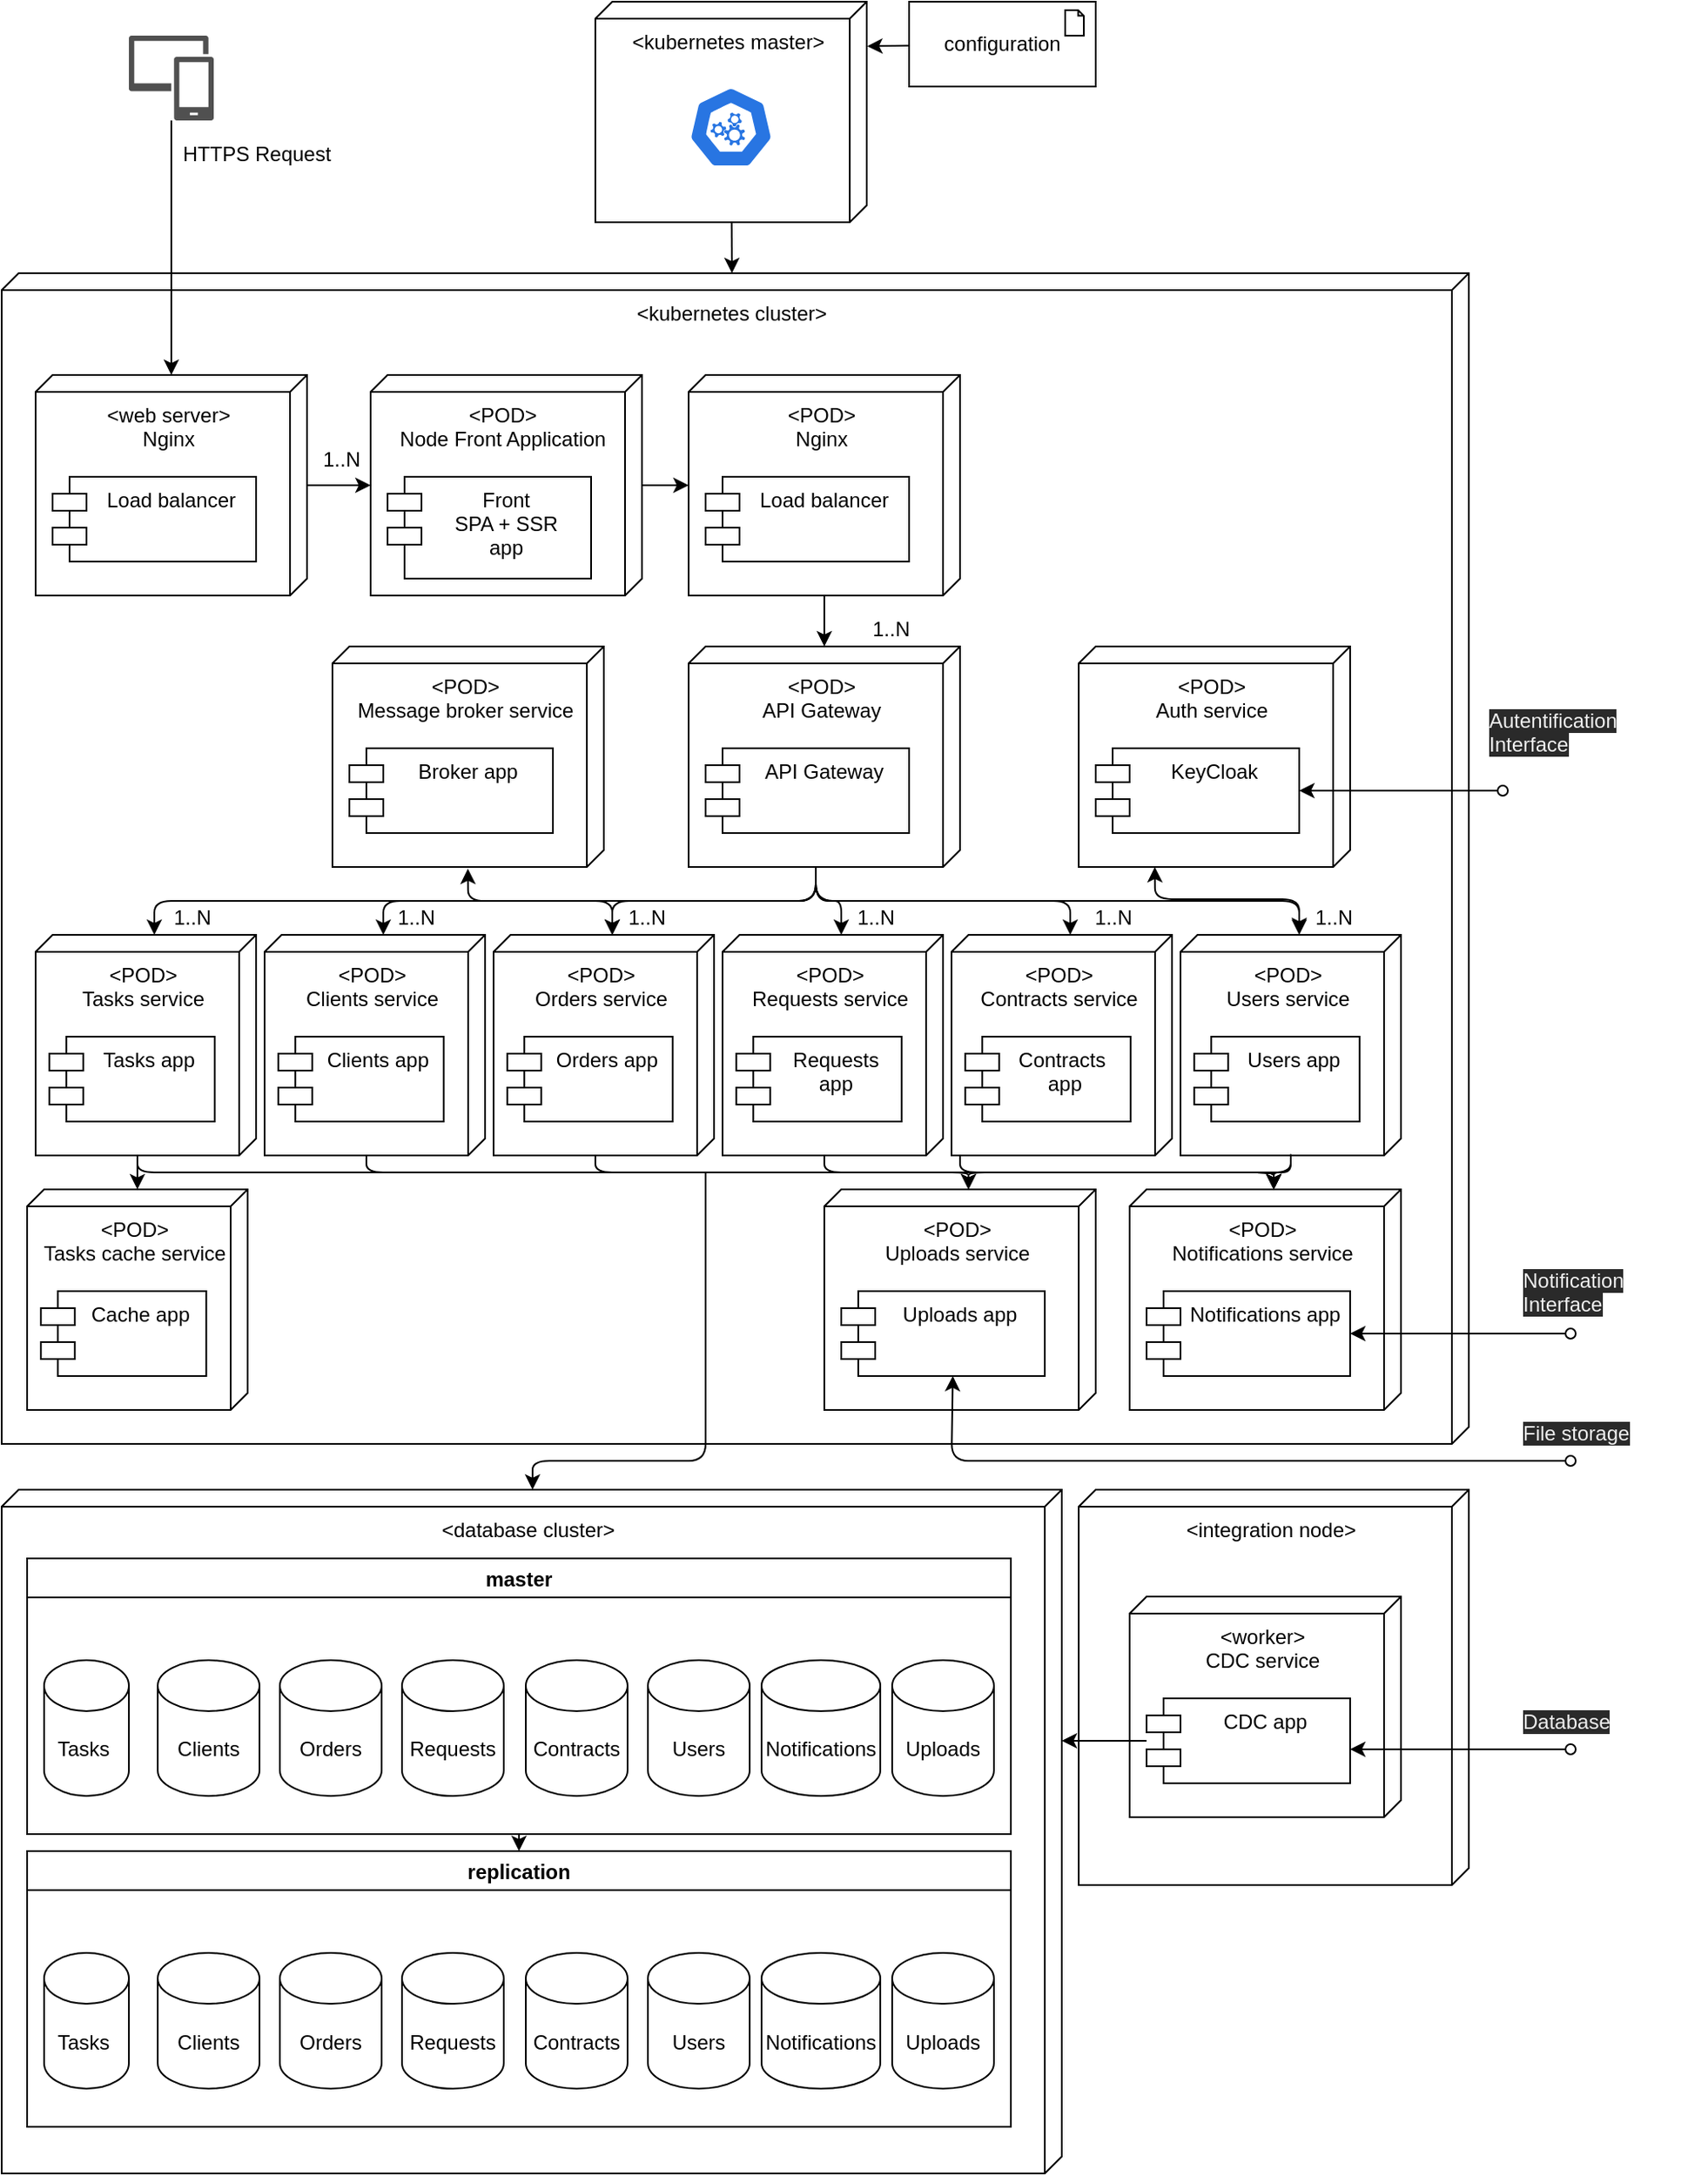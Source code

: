 <mxfile version="20.5.3" type="embed"><diagram name="deployment" id="a8BqA9UVd5ujnqgujZyD"><mxGraphModel dx="1149" dy="694" grid="1" gridSize="10" guides="1" tooltips="1" connect="1" arrows="1" fold="1" page="1" pageScale="1" pageWidth="1169" pageHeight="827" math="0" shadow="0"><root><mxCell id="_FKhUdgU6OP6JG6v3VSw-0"/><mxCell id="_FKhUdgU6OP6JG6v3VSw-1" parent="_FKhUdgU6OP6JG6v3VSw-0"/><mxCell id="101" value="&amp;lt;integration node&amp;gt;" style="verticalAlign=top;align=center;shape=cube;size=10;direction=south;fontStyle=0;html=1;boundedLbl=1;spacingLeft=5;movable=0;resizable=0;rotatable=0;deletable=0;editable=0;connectable=0;" parent="_FKhUdgU6OP6JG6v3VSw-1" vertex="1"><mxGeometry x="710" y="957" width="230" height="233" as="geometry"/></mxCell><mxCell id="2" value="&amp;lt;kubernetes cluster&amp;gt;" style="verticalAlign=top;align=center;shape=cube;size=10;direction=south;fontStyle=0;html=1;boundedLbl=1;spacingLeft=5;movable=0;resizable=0;rotatable=0;deletable=0;editable=0;connectable=0;" parent="_FKhUdgU6OP6JG6v3VSw-1" vertex="1"><mxGeometry x="75" y="240" width="865" height="690" as="geometry"/></mxCell><mxCell id="9" style="edgeStyle=none;html=1;movable=0;resizable=0;rotatable=0;deletable=0;editable=0;connectable=0;" parent="_FKhUdgU6OP6JG6v3VSw-1" source="5" target="2" edge="1"><mxGeometry relative="1" as="geometry"/></mxCell><mxCell id="18" value="" style="group;movable=0;resizable=0;rotatable=0;deletable=0;editable=0;connectable=0;" parent="_FKhUdgU6OP6JG6v3VSw-1" vertex="1" connectable="0"><mxGeometry x="425" y="80" width="160" height="130" as="geometry"/></mxCell><mxCell id="5" value="&amp;lt;kubernetes master&amp;gt;" style="verticalAlign=top;align=center;shape=cube;size=10;direction=south;fontStyle=0;html=1;boundedLbl=1;spacingLeft=5;movable=0;resizable=0;rotatable=0;deletable=0;editable=0;connectable=0;" parent="18" vertex="1"><mxGeometry width="160" height="130" as="geometry"/></mxCell><mxCell id="8" value="" style="sketch=0;html=1;dashed=0;whitespace=wrap;fillColor=#2875E2;strokeColor=#ffffff;points=[[0.005,0.63,0],[0.1,0.2,0],[0.9,0.2,0],[0.5,0,0],[0.995,0.63,0],[0.72,0.99,0],[0.5,1,0],[0.28,0.99,0]];shape=mxgraph.kubernetes.icon;prIcon=master;movable=0;resizable=0;rotatable=0;deletable=0;editable=0;connectable=0;" parent="18" vertex="1"><mxGeometry x="55" y="50" width="50" height="48" as="geometry"/></mxCell><mxCell id="19" value="" style="group;movable=0;resizable=0;rotatable=0;deletable=0;editable=0;connectable=0;" parent="_FKhUdgU6OP6JG6v3VSw-1" vertex="1" connectable="0"><mxGeometry x="292.5" y="300" width="160" height="130" as="geometry"/></mxCell><mxCell id="15" value="&amp;lt;POD&amp;gt;&lt;br&gt;Node Front Application" style="verticalAlign=top;align=center;shape=cube;size=10;direction=south;html=1;boundedLbl=1;spacingLeft=5;movable=0;resizable=0;rotatable=0;deletable=0;editable=0;connectable=0;" parent="19" vertex="1"><mxGeometry width="160" height="130" as="geometry"/></mxCell><mxCell id="16" value="Front &#10;SPA + SSR &#10;app" style="shape=module;align=left;spacingLeft=20;align=center;verticalAlign=top;movable=0;resizable=0;rotatable=0;deletable=0;editable=0;connectable=0;" parent="19" vertex="1"><mxGeometry x="10" y="60" width="120" height="60" as="geometry"/></mxCell><mxCell id="20" value="" style="group;movable=0;resizable=0;rotatable=0;deletable=0;editable=0;connectable=0;" parent="_FKhUdgU6OP6JG6v3VSw-1" vertex="1" connectable="0"><mxGeometry x="95" y="300" width="160" height="130" as="geometry"/></mxCell><mxCell id="21" value="&amp;lt;web server&amp;gt;&lt;br&gt;Nginx&lt;br&gt;&lt;br&gt;" style="verticalAlign=top;align=center;shape=cube;size=10;direction=south;html=1;boundedLbl=1;spacingLeft=5;movable=0;resizable=0;rotatable=0;deletable=0;editable=0;connectable=0;" parent="20" vertex="1"><mxGeometry width="160" height="130" relative="1" as="geometry"><mxPoint as="offset"/></mxGeometry></mxCell><mxCell id="22" value="Load balancer" style="shape=module;align=left;spacingLeft=20;align=center;verticalAlign=top;movable=0;resizable=0;rotatable=0;deletable=0;editable=0;connectable=0;" parent="20" vertex="1"><mxGeometry x="10" y="60" width="120" height="50" as="geometry"/></mxCell><mxCell id="23" style="edgeStyle=none;html=1;movable=0;resizable=0;rotatable=0;deletable=0;editable=0;connectable=0;" parent="20" source="21" target="15" edge="1"><mxGeometry relative="1" as="geometry"/></mxCell><mxCell id="24" value="1..N" style="text;html=1;align=center;verticalAlign=middle;resizable=0;points=[];autosize=1;strokeColor=none;fillColor=none;movable=0;rotatable=0;deletable=0;editable=0;connectable=0;" parent="_FKhUdgU6OP6JG6v3VSw-1" vertex="1"><mxGeometry x="255" y="340" width="40" height="20" as="geometry"/></mxCell><mxCell id="30" value="" style="group;movable=0;resizable=0;rotatable=0;deletable=0;editable=0;connectable=0;" parent="_FKhUdgU6OP6JG6v3VSw-1" vertex="1" connectable="0"><mxGeometry x="480" y="460" width="160" height="130" as="geometry"/></mxCell><mxCell id="31" value="&amp;lt;POD&amp;gt;&lt;br&gt;API Gateway" style="verticalAlign=top;align=center;shape=cube;size=10;direction=south;html=1;boundedLbl=1;spacingLeft=5;movable=0;resizable=0;rotatable=0;deletable=0;editable=0;connectable=0;" parent="30" vertex="1"><mxGeometry width="160" height="130" as="geometry"/></mxCell><mxCell id="32" value="API Gateway" style="shape=module;align=left;spacingLeft=20;align=center;verticalAlign=top;movable=0;resizable=0;rotatable=0;deletable=0;editable=0;connectable=0;" parent="30" vertex="1"><mxGeometry x="10" y="60" width="120" height="50" as="geometry"/></mxCell><mxCell id="33" value="" style="group;movable=0;resizable=0;rotatable=0;deletable=0;editable=0;connectable=0;" parent="_FKhUdgU6OP6JG6v3VSw-1" vertex="1" connectable="0"><mxGeometry x="480" y="300" width="160" height="130" as="geometry"/></mxCell><mxCell id="34" value="&amp;lt;POD&amp;gt;&lt;br&gt;Nginx&lt;br&gt;" style="verticalAlign=top;align=center;shape=cube;size=10;direction=south;html=1;boundedLbl=1;spacingLeft=5;movable=0;resizable=0;rotatable=0;deletable=0;editable=0;connectable=0;" parent="33" vertex="1"><mxGeometry width="160" height="130" relative="1" as="geometry"><mxPoint as="offset"/></mxGeometry></mxCell><mxCell id="35" value="Load balancer" style="shape=module;align=left;spacingLeft=20;align=center;verticalAlign=top;movable=0;resizable=0;rotatable=0;deletable=0;editable=0;connectable=0;" parent="33" vertex="1"><mxGeometry x="10" y="60" width="120" height="50" as="geometry"/></mxCell><mxCell id="36" style="edgeStyle=none;html=1;" parent="33" source="34" edge="1"><mxGeometry relative="1" as="geometry"/></mxCell><mxCell id="37" style="edgeStyle=none;html=1;movable=0;resizable=0;rotatable=0;deletable=0;editable=0;connectable=0;" parent="33" source="34" target="31" edge="1"><mxGeometry relative="1" as="geometry"/></mxCell><mxCell id="41" value="" style="group;movable=0;resizable=0;rotatable=0;deletable=0;editable=0;connectable=0;" parent="_FKhUdgU6OP6JG6v3VSw-1" vertex="1" connectable="0"><mxGeometry x="95" y="630" width="130" height="130" as="geometry"/></mxCell><mxCell id="42" value="&amp;lt;POD&amp;gt;&lt;br&gt;Tasks service" style="verticalAlign=top;align=center;shape=cube;size=10;direction=south;html=1;boundedLbl=1;spacingLeft=5;movable=0;resizable=0;rotatable=0;deletable=0;editable=0;connectable=0;" parent="41" vertex="1"><mxGeometry width="130" height="130" as="geometry"/></mxCell><mxCell id="43" value="Tasks app" style="shape=module;align=left;spacingLeft=20;align=center;verticalAlign=top;movable=0;resizable=0;rotatable=0;deletable=0;editable=0;connectable=0;" parent="41" vertex="1"><mxGeometry x="8.125" y="60" width="97.5" height="50" as="geometry"/></mxCell><mxCell id="50" value="" style="group;movable=0;resizable=0;rotatable=0;deletable=0;editable=0;connectable=0;" parent="_FKhUdgU6OP6JG6v3VSw-1" vertex="1" connectable="0"><mxGeometry x="270" y="460" width="160" height="130" as="geometry"/></mxCell><mxCell id="51" value="&amp;lt;POD&amp;gt;&lt;br&gt;Message broker service" style="verticalAlign=top;align=center;shape=cube;size=10;direction=south;html=1;boundedLbl=1;spacingLeft=5;movable=0;resizable=0;rotatable=0;deletable=0;editable=0;connectable=0;" parent="50" vertex="1"><mxGeometry width="160" height="130" as="geometry"/></mxCell><mxCell id="52" value="Broker app" style="shape=module;align=left;spacingLeft=20;align=center;verticalAlign=top;movable=0;resizable=0;rotatable=0;deletable=0;editable=0;connectable=0;" parent="50" vertex="1"><mxGeometry x="10" y="60" width="120" height="50" as="geometry"/></mxCell><mxCell id="57" style="edgeStyle=none;html=1;movable=0;resizable=0;rotatable=0;deletable=0;editable=0;connectable=0;" parent="_FKhUdgU6OP6JG6v3VSw-1" source="56" target="21" edge="1"><mxGeometry relative="1" as="geometry"/></mxCell><mxCell id="56" value="" style="sketch=0;pointerEvents=1;shadow=0;dashed=0;html=1;strokeColor=none;labelPosition=center;verticalLabelPosition=bottom;verticalAlign=top;align=center;fillColor=#505050;shape=mxgraph.mscae.intune.device_group;movable=0;resizable=0;rotatable=0;deletable=0;editable=0;connectable=0;" parent="_FKhUdgU6OP6JG6v3VSw-1" vertex="1"><mxGeometry x="150" y="100" width="50" height="50" as="geometry"/></mxCell><mxCell id="58" value="HTTPS Request" style="text;html=1;align=center;verticalAlign=middle;resizable=0;points=[];autosize=1;strokeColor=none;fillColor=none;movable=0;rotatable=0;deletable=0;editable=0;connectable=0;" parent="_FKhUdgU6OP6JG6v3VSw-1" vertex="1"><mxGeometry x="175" y="160" width="100" height="20" as="geometry"/></mxCell><mxCell id="62" value="" style="group;movable=0;resizable=0;rotatable=0;deletable=0;editable=0;connectable=0;" parent="_FKhUdgU6OP6JG6v3VSw-1" vertex="1" connectable="0"><mxGeometry x="740" y="780" width="160" height="130" as="geometry"/></mxCell><mxCell id="63" value="&amp;lt;POD&amp;gt;&lt;br&gt;Notifications&amp;nbsp;service" style="verticalAlign=top;align=center;shape=cube;size=10;direction=south;html=1;boundedLbl=1;spacingLeft=5;movable=0;resizable=0;rotatable=0;deletable=0;editable=0;connectable=0;" parent="62" vertex="1"><mxGeometry width="160" height="130" as="geometry"/></mxCell><mxCell id="64" value="Notifications app" style="shape=module;align=left;spacingLeft=20;align=center;verticalAlign=top;movable=0;resizable=0;rotatable=0;deletable=0;editable=0;connectable=0;" parent="62" vertex="1"><mxGeometry x="10" y="60" width="120" height="50" as="geometry"/></mxCell><mxCell id="70" style="edgeStyle=none;html=1;movable=0;resizable=0;rotatable=0;deletable=0;editable=0;connectable=0;" parent="_FKhUdgU6OP6JG6v3VSw-1" source="15" target="34" edge="1"><mxGeometry relative="1" as="geometry"/></mxCell><mxCell id="71" value="1..N" style="text;html=1;align=center;verticalAlign=middle;resizable=0;points=[];autosize=1;strokeColor=none;fillColor=none;movable=0;rotatable=0;deletable=0;editable=0;connectable=0;" parent="_FKhUdgU6OP6JG6v3VSw-1" vertex="1"><mxGeometry x="579" y="440" width="40" height="20" as="geometry"/></mxCell><mxCell id="72" style="edgeStyle=none;html=1;entryX=0;entryY=0;entryDx=0;entryDy=60;entryPerimeter=0;exitX=0;exitY=0;exitDx=130;exitDy=85;exitPerimeter=0;movable=0;resizable=0;rotatable=0;deletable=0;editable=0;connectable=0;" parent="_FKhUdgU6OP6JG6v3VSw-1" source="31" target="42" edge="1"><mxGeometry relative="1" as="geometry"><Array as="points"><mxPoint x="555" y="610"/><mxPoint x="370" y="610"/><mxPoint x="165" y="610"/></Array><mxPoint x="559" y="590" as="sourcePoint"/></mxGeometry></mxCell><mxCell id="73" style="edgeStyle=none;html=1;exitX=0;exitY=0;exitDx=130;exitDy=85;exitPerimeter=0;entryX=0;entryY=0;entryDx=0;entryDy=60;entryPerimeter=0;movable=0;resizable=0;rotatable=0;deletable=0;editable=0;connectable=0;" parent="_FKhUdgU6OP6JG6v3VSw-1" source="31" target="176" edge="1"><mxGeometry relative="1" as="geometry"><Array as="points"><mxPoint x="555" y="610"/><mxPoint x="300" y="610"/></Array><mxPoint x="280" y="630" as="targetPoint"/></mxGeometry></mxCell><mxCell id="74" style="edgeStyle=none;html=1;entryX=0;entryY=0;entryDx=0;entryDy=60;entryPerimeter=0;exitX=0;exitY=0;exitDx=130;exitDy=85;exitPerimeter=0;movable=0;resizable=0;rotatable=0;deletable=0;editable=0;connectable=0;" parent="_FKhUdgU6OP6JG6v3VSw-1" source="31" target="167" edge="1"><mxGeometry relative="1" as="geometry"><Array as="points"><mxPoint x="555" y="610"/><mxPoint x="435" y="610"/></Array><mxPoint x="465" y="630" as="targetPoint"/></mxGeometry></mxCell><mxCell id="75" style="edgeStyle=none;html=1;entryX=0;entryY=0;entryDx=0;entryDy=60;entryPerimeter=0;exitX=0;exitY=0;exitDx=130;exitDy=85;exitPerimeter=0;movable=0;resizable=0;rotatable=0;deletable=0;editable=0;connectable=0;" parent="_FKhUdgU6OP6JG6v3VSw-1" source="31" target="170" edge="1"><mxGeometry relative="1" as="geometry"><mxPoint x="570" y="590" as="sourcePoint"/><Array as="points"><mxPoint x="555" y="610"/><mxPoint x="705" y="610"/></Array><mxPoint x="655" y="630" as="targetPoint"/></mxGeometry></mxCell><mxCell id="76" style="edgeStyle=none;html=1;entryX=0;entryY=0;entryDx=0;entryDy=60;entryPerimeter=0;exitX=0;exitY=0;exitDx=130;exitDy=85;exitPerimeter=0;movable=0;resizable=0;rotatable=0;deletable=0;editable=0;connectable=0;" parent="_FKhUdgU6OP6JG6v3VSw-1" source="31" target="150" edge="1"><mxGeometry relative="1" as="geometry"><mxPoint x="570" y="590" as="sourcePoint"/><Array as="points"><mxPoint x="555" y="610"/><mxPoint x="840" y="610"/></Array><mxPoint x="815" y="630" as="targetPoint"/></mxGeometry></mxCell><mxCell id="77" value="&amp;lt;database cluster&amp;gt;" style="verticalAlign=top;align=center;shape=cube;size=10;direction=south;fontStyle=0;html=1;boundedLbl=1;spacingLeft=5;movable=0;resizable=0;rotatable=0;deletable=0;editable=0;connectable=0;" parent="_FKhUdgU6OP6JG6v3VSw-1" vertex="1"><mxGeometry x="75" y="957" width="625" height="403" as="geometry"/></mxCell><mxCell id="65" value="" style="group;movable=0;resizable=0;rotatable=0;deletable=0;editable=0;connectable=0;" parent="_FKhUdgU6OP6JG6v3VSw-1" vertex="1" connectable="0"><mxGeometry x="740" y="1020" width="160" height="130" as="geometry"/></mxCell><mxCell id="66" value="&amp;lt;worker&amp;gt;&lt;br&gt;CDC service" style="verticalAlign=top;align=center;shape=cube;size=10;direction=south;html=1;boundedLbl=1;spacingLeft=5;movable=0;resizable=0;rotatable=0;deletable=0;editable=0;connectable=0;" parent="65" vertex="1"><mxGeometry width="160" height="130" as="geometry"/></mxCell><mxCell id="67" value="CDC app" style="shape=module;align=left;spacingLeft=20;align=center;verticalAlign=top;movable=0;resizable=0;rotatable=0;deletable=0;editable=0;connectable=0;" parent="65" vertex="1"><mxGeometry x="10" y="60" width="120" height="50" as="geometry"/></mxCell><mxCell id="79" style="edgeStyle=none;html=1;startArrow=classic;startFill=1;endArrow=oval;endFill=0;exitX=1;exitY=0.5;exitDx=0;exitDy=0;movable=0;resizable=0;rotatable=0;deletable=0;editable=0;connectable=0;" parent="_FKhUdgU6OP6JG6v3VSw-1" source="64" edge="1"><mxGeometry relative="1" as="geometry"><mxPoint x="1000" y="865" as="targetPoint"/></mxGeometry></mxCell><mxCell id="80" value="&lt;span style=&quot;color: rgb(240 , 240 , 240) ; font-family: &amp;#34;helvetica&amp;#34; ; font-size: 12px ; font-style: normal ; font-weight: 400 ; letter-spacing: normal ; text-align: center ; text-indent: 0px ; text-transform: none ; word-spacing: 0px ; background-color: rgb(42 , 42 , 42) ; display: inline ; float: none&quot;&gt;Notification Interface&lt;/span&gt;" style="text;whiteSpace=wrap;html=1;fillColor=none;movable=0;resizable=0;rotatable=0;deletable=0;editable=0;connectable=0;" parent="_FKhUdgU6OP6JG6v3VSw-1" vertex="1"><mxGeometry x="970" y="820" width="110" height="40" as="geometry"/></mxCell><mxCell id="81" style="edgeStyle=none;html=1;startArrow=classic;startFill=1;endArrow=oval;endFill=0;exitX=1;exitY=0.5;exitDx=0;exitDy=0;movable=0;resizable=0;rotatable=0;deletable=0;editable=0;connectable=0;" parent="_FKhUdgU6OP6JG6v3VSw-1" edge="1"><mxGeometry relative="1" as="geometry"><mxPoint x="1000" y="1110" as="targetPoint"/><mxPoint x="870" y="1110" as="sourcePoint"/></mxGeometry></mxCell><mxCell id="82" value="&lt;span style=&quot;color: rgb(240 , 240 , 240) ; font-family: &amp;#34;helvetica&amp;#34; ; font-size: 12px ; font-style: normal ; font-weight: 400 ; letter-spacing: normal ; text-align: center ; text-indent: 0px ; text-transform: none ; word-spacing: 0px ; background-color: rgb(42 , 42 , 42) ; display: inline ; float: none&quot;&gt;Database&lt;/span&gt;" style="text;whiteSpace=wrap;html=1;fillColor=none;movable=0;resizable=0;rotatable=0;deletable=0;editable=0;connectable=0;" parent="_FKhUdgU6OP6JG6v3VSw-1" vertex="1"><mxGeometry x="970" y="1080" width="110" height="35" as="geometry"/></mxCell><mxCell id="83" style="edgeStyle=none;html=1;startArrow=none;startFill=0;endArrow=classic;endFill=1;entryX=0;entryY=0;entryDx=0;entryDy=75;entryPerimeter=0;movable=0;resizable=0;rotatable=0;deletable=0;editable=0;connectable=0;" parent="_FKhUdgU6OP6JG6v3VSw-1" target="63" edge="1"><mxGeometry relative="1" as="geometry"><mxPoint x="835" y="760" as="sourcePoint"/><Array as="points"><mxPoint x="835" y="770"/><mxPoint x="825" y="770"/></Array></mxGeometry></mxCell><mxCell id="84" style="edgeStyle=none;html=1;startArrow=none;startFill=0;endArrow=classic;endFill=1;entryX=0;entryY=0;entryDx=0;entryDy=75;entryPerimeter=0;movable=0;resizable=0;rotatable=0;deletable=0;editable=0;connectable=0;" parent="_FKhUdgU6OP6JG6v3VSw-1" target="63" edge="1"><mxGeometry relative="1" as="geometry"><mxPoint x="640" y="760" as="sourcePoint"/><mxPoint x="810" y="780" as="targetPoint"/><Array as="points"><mxPoint x="640" y="770"/><mxPoint x="825" y="770"/></Array></mxGeometry></mxCell><mxCell id="85" style="edgeStyle=none;html=1;startArrow=none;startFill=0;endArrow=classic;endFill=1;exitX=0;exitY=0;exitDx=130;exitDy=70;exitPerimeter=0;entryX=0;entryY=0;entryDx=0;entryDy=75;entryPerimeter=0;movable=0;resizable=0;rotatable=0;deletable=0;editable=0;connectable=0;" parent="_FKhUdgU6OP6JG6v3VSw-1" source="167" target="63" edge="1"><mxGeometry relative="1" as="geometry"><mxPoint x="455" y="760" as="sourcePoint"/><mxPoint x="810" y="780" as="targetPoint"/><Array as="points"><mxPoint x="425" y="770"/><mxPoint x="825" y="770"/></Array></mxGeometry></mxCell><mxCell id="86" style="edgeStyle=none;html=1;startArrow=none;startFill=0;endArrow=classic;endFill=1;exitX=0;exitY=0;exitDx=130;exitDy=70;exitPerimeter=0;entryX=0;entryY=0;entryDx=0;entryDy=75;entryPerimeter=0;movable=0;resizable=0;rotatable=0;deletable=0;editable=0;connectable=0;" parent="_FKhUdgU6OP6JG6v3VSw-1" source="176" target="63" edge="1"><mxGeometry relative="1" as="geometry"><mxPoint x="270" y="760" as="sourcePoint"/><mxPoint x="810" y="780" as="targetPoint"/><Array as="points"><mxPoint x="290" y="770"/><mxPoint x="825" y="770"/></Array></mxGeometry></mxCell><mxCell id="87" style="edgeStyle=none;html=1;startArrow=none;startFill=0;endArrow=classic;endFill=1;exitX=0;exitY=0;exitDx=130;exitDy=70;exitPerimeter=0;entryX=0;entryY=0;entryDx=0;entryDy=75;entryPerimeter=0;movable=0;resizable=0;rotatable=0;deletable=0;editable=0;connectable=0;" parent="_FKhUdgU6OP6JG6v3VSw-1" source="42" target="63" edge="1"><mxGeometry relative="1" as="geometry"><mxPoint x="324.5" y="760" as="sourcePoint"/><mxPoint x="809.5" y="780" as="targetPoint"/><Array as="points"><mxPoint x="155" y="770"/><mxPoint x="825" y="770"/></Array></mxGeometry></mxCell><mxCell id="89" value="" style="group;movable=0;resizable=0;rotatable=0;deletable=0;editable=0;connectable=0;" parent="_FKhUdgU6OP6JG6v3VSw-1" vertex="1" connectable="0"><mxGeometry x="90" y="780" width="130" height="130" as="geometry"/></mxCell><mxCell id="90" value="&amp;lt;POD&amp;gt;&lt;br&gt;Tasks&amp;nbsp;cache service" style="verticalAlign=top;align=center;shape=cube;size=10;direction=south;html=1;boundedLbl=1;spacingLeft=5;movable=0;resizable=0;rotatable=0;deletable=0;editable=0;connectable=0;" parent="89" vertex="1"><mxGeometry width="130" height="130" as="geometry"/></mxCell><mxCell id="91" value="Cache app" style="shape=module;align=left;spacingLeft=20;align=center;verticalAlign=top;movable=0;resizable=0;rotatable=0;deletable=0;editable=0;connectable=0;" parent="89" vertex="1"><mxGeometry x="8.125" y="60" width="97.5" height="50" as="geometry"/></mxCell><mxCell id="92" style="edgeStyle=none;html=1;startArrow=none;startFill=0;endArrow=classic;endFill=1;exitX=0;exitY=0;exitDx=130;exitDy=70;exitPerimeter=0;movable=0;resizable=0;rotatable=0;deletable=0;editable=0;connectable=0;" parent="_FKhUdgU6OP6JG6v3VSw-1" source="42" target="90" edge="1"><mxGeometry relative="1" as="geometry"/></mxCell><mxCell id="135" style="edgeStyle=none;html=1;entryX=0.5;entryY=0;entryDx=0;entryDy=0;startArrow=none;startFill=0;endArrow=classic;endFill=1;movable=0;resizable=0;rotatable=0;deletable=0;editable=0;connectable=0;" parent="_FKhUdgU6OP6JG6v3VSw-1" source="106" target="125" edge="1"><mxGeometry relative="1" as="geometry"/></mxCell><mxCell id="106" value="master" style="swimlane;movable=0;resizable=0;rotatable=0;deletable=0;editable=0;connectable=0;" parent="_FKhUdgU6OP6JG6v3VSw-1" vertex="1"><mxGeometry x="90" y="997.5" width="580" height="162.5" as="geometry"/></mxCell><mxCell id="122" value="Clients" style="shape=cylinder3;whiteSpace=wrap;html=1;boundedLbl=1;backgroundOutline=1;size=15;movable=0;resizable=0;rotatable=0;deletable=0;editable=0;connectable=0;" parent="106" vertex="1"><mxGeometry x="77" y="60" width="60" height="80" as="geometry"/></mxCell><mxCell id="182" value="Orders" style="shape=cylinder3;whiteSpace=wrap;html=1;boundedLbl=1;backgroundOutline=1;size=15;movable=0;resizable=0;rotatable=0;deletable=0;editable=0;connectable=0;" parent="106" vertex="1"><mxGeometry x="149" y="60" width="60" height="80" as="geometry"/></mxCell><mxCell id="121" value="&lt;span&gt;Contracts&lt;/span&gt;" style="shape=cylinder3;whiteSpace=wrap;html=1;boundedLbl=1;backgroundOutline=1;size=15;movable=0;resizable=0;rotatable=0;deletable=0;editable=0;connectable=0;" parent="106" vertex="1"><mxGeometry x="294" y="60" width="60" height="80" as="geometry"/></mxCell><mxCell id="120" value="&lt;span&gt;Requests&lt;/span&gt;" style="shape=cylinder3;whiteSpace=wrap;html=1;boundedLbl=1;backgroundOutline=1;size=15;movable=0;resizable=0;rotatable=0;deletable=0;editable=0;connectable=0;" parent="106" vertex="1"><mxGeometry x="221" y="60" width="60" height="80" as="geometry"/></mxCell><mxCell id="119" value="&lt;span&gt;Tasks&amp;nbsp;&lt;/span&gt;" style="shape=cylinder3;whiteSpace=wrap;html=1;boundedLbl=1;backgroundOutline=1;size=15;movable=0;resizable=0;rotatable=0;deletable=0;editable=0;connectable=0;" parent="_FKhUdgU6OP6JG6v3VSw-1" vertex="1"><mxGeometry x="100" y="1057.5" width="50" height="80" as="geometry"/></mxCell><mxCell id="123" value="&lt;span&gt;Users&lt;/span&gt;" style="shape=cylinder3;whiteSpace=wrap;html=1;boundedLbl=1;backgroundOutline=1;size=15;movable=0;resizable=0;rotatable=0;deletable=0;editable=0;connectable=0;" parent="_FKhUdgU6OP6JG6v3VSw-1" vertex="1"><mxGeometry x="456" y="1057.5" width="60" height="80" as="geometry"/></mxCell><mxCell id="124" value="Notifications" style="shape=cylinder3;whiteSpace=wrap;html=1;boundedLbl=1;backgroundOutline=1;size=15;movable=0;resizable=0;rotatable=0;deletable=0;editable=0;connectable=0;" parent="_FKhUdgU6OP6JG6v3VSw-1" vertex="1"><mxGeometry x="523" y="1057.5" width="70" height="80" as="geometry"/></mxCell><mxCell id="125" value="replication" style="swimlane;startSize=23;movable=0;resizable=0;rotatable=0;deletable=0;editable=0;connectable=0;" parent="_FKhUdgU6OP6JG6v3VSw-1" vertex="1"><mxGeometry x="90" y="1170" width="580" height="162.5" as="geometry"/></mxCell><mxCell id="132" style="edgeStyle=none;html=1;startArrow=none;startFill=0;endArrow=classic;endFill=1;movable=0;resizable=0;rotatable=0;deletable=0;editable=0;connectable=0;" parent="_FKhUdgU6OP6JG6v3VSw-1" source="67" edge="1"><mxGeometry relative="1" as="geometry"><mxPoint x="700" y="1105" as="targetPoint"/></mxGeometry></mxCell><mxCell id="134" style="edgeStyle=none;html=1;startArrow=none;startFill=0;endArrow=classic;endFill=1;entryX=0.202;entryY=-0.002;entryDx=0;entryDy=0;entryPerimeter=0;movable=0;resizable=0;rotatable=0;deletable=0;editable=0;connectable=0;" parent="_FKhUdgU6OP6JG6v3VSw-1" source="133" target="5" edge="1"><mxGeometry relative="1" as="geometry"/></mxCell><mxCell id="133" value="configuration" style="html=1;outlineConnect=0;whiteSpace=wrap;fillColor=none;shape=mxgraph.archimate.application;appType=artifact;movable=0;resizable=0;rotatable=0;deletable=0;editable=0;connectable=0;" parent="_FKhUdgU6OP6JG6v3VSw-1" vertex="1"><mxGeometry x="610" y="80" width="110" height="50" as="geometry"/></mxCell><mxCell id="136" style="edgeStyle=none;html=1;startArrow=none;startFill=0;endArrow=classic;endFill=1;movable=0;resizable=0;rotatable=0;deletable=0;editable=0;connectable=0;" parent="_FKhUdgU6OP6JG6v3VSw-1" target="77" edge="1"><mxGeometry relative="1" as="geometry"><mxPoint x="490" y="770" as="sourcePoint"/><Array as="points"><mxPoint x="490" y="940"/><mxPoint x="388" y="940"/></Array></mxGeometry></mxCell><mxCell id="137" value="1..N" style="text;html=1;align=center;verticalAlign=middle;resizable=0;points=[];autosize=1;strokeColor=none;fillColor=none;movable=0;rotatable=0;deletable=0;editable=0;connectable=0;" parent="_FKhUdgU6OP6JG6v3VSw-1" vertex="1"><mxGeometry x="167" y="610" width="40" height="20" as="geometry"/></mxCell><mxCell id="138" value="1..N" style="text;html=1;align=center;verticalAlign=middle;resizable=0;points=[];autosize=1;strokeColor=none;fillColor=none;movable=0;rotatable=0;deletable=0;editable=0;connectable=0;" parent="_FKhUdgU6OP6JG6v3VSw-1" vertex="1"><mxGeometry x="299" y="610" width="40" height="20" as="geometry"/></mxCell><mxCell id="139" value="1..N" style="text;html=1;align=center;verticalAlign=middle;resizable=0;points=[];autosize=1;strokeColor=none;fillColor=none;movable=0;rotatable=0;deletable=0;editable=0;connectable=0;" parent="_FKhUdgU6OP6JG6v3VSw-1" vertex="1"><mxGeometry x="435" y="610" width="40" height="20" as="geometry"/></mxCell><mxCell id="140" value="1..N" style="text;html=1;align=center;verticalAlign=middle;resizable=0;points=[];autosize=1;strokeColor=none;fillColor=none;movable=0;rotatable=0;deletable=0;editable=0;connectable=0;" parent="_FKhUdgU6OP6JG6v3VSw-1" vertex="1"><mxGeometry x="710" y="610" width="40" height="20" as="geometry"/></mxCell><mxCell id="141" value="1..N" style="text;html=1;align=center;verticalAlign=middle;resizable=0;points=[];autosize=1;strokeColor=none;fillColor=none;movable=0;rotatable=0;deletable=0;editable=0;connectable=0;" parent="_FKhUdgU6OP6JG6v3VSw-1" vertex="1"><mxGeometry x="840" y="610" width="40" height="20" as="geometry"/></mxCell><mxCell id="143" value="" style="group;movable=0;resizable=0;rotatable=0;deletable=0;editable=0;connectable=0;" parent="_FKhUdgU6OP6JG6v3VSw-1" vertex="1" connectable="0"><mxGeometry x="560" y="780" width="160" height="130" as="geometry"/></mxCell><mxCell id="144" value="&amp;lt;POD&amp;gt;&lt;br&gt;Uploads service" style="verticalAlign=top;align=center;shape=cube;size=10;direction=south;html=1;boundedLbl=1;spacingLeft=5;movable=0;resizable=0;rotatable=0;deletable=0;editable=0;connectable=0;" parent="143" vertex="1"><mxGeometry width="160" height="130" as="geometry"/></mxCell><mxCell id="145" value="Uploads app" style="shape=module;align=left;spacingLeft=20;align=center;verticalAlign=top;movable=0;resizable=0;rotatable=0;deletable=0;editable=0;connectable=0;" parent="143" vertex="1"><mxGeometry x="10" y="60" width="120" height="50" as="geometry"/></mxCell><mxCell id="149" value="" style="group;movable=0;resizable=0;rotatable=0;deletable=0;editable=0;connectable=0;" parent="_FKhUdgU6OP6JG6v3VSw-1" vertex="1" connectable="0"><mxGeometry x="770" y="630" width="130" height="130" as="geometry"/></mxCell><mxCell id="150" value="&amp;lt;POD&amp;gt;&lt;br&gt;Users service" style="verticalAlign=top;align=center;shape=cube;size=10;direction=south;html=1;boundedLbl=1;spacingLeft=5;movable=0;resizable=0;rotatable=0;deletable=0;editable=0;connectable=0;" parent="149" vertex="1"><mxGeometry width="130" height="130" as="geometry"/></mxCell><mxCell id="151" value="Users app" style="shape=module;align=left;spacingLeft=20;align=center;verticalAlign=top;movable=0;resizable=0;rotatable=0;deletable=0;editable=0;connectable=0;" parent="149" vertex="1"><mxGeometry x="8.125" y="60" width="97.5" height="50" as="geometry"/></mxCell><mxCell id="153" value="&lt;span style=&quot;color: rgb(240 , 240 , 240) ; font-family: &amp;#34;helvetica&amp;#34; ; font-size: 12px ; font-style: normal ; font-weight: 400 ; letter-spacing: normal ; text-align: center ; text-indent: 0px ; text-transform: none ; word-spacing: 0px ; background-color: rgb(42 , 42 , 42) ; display: inline ; float: none&quot;&gt;Autentification&lt;br&gt;Interface&lt;/span&gt;" style="text;whiteSpace=wrap;html=1;fillColor=none;movable=0;resizable=0;rotatable=0;deletable=0;editable=0;connectable=0;" parent="_FKhUdgU6OP6JG6v3VSw-1" vertex="1"><mxGeometry x="950" y="490" width="110" height="40" as="geometry"/></mxCell><mxCell id="154" style="edgeStyle=none;html=1;startArrow=classic;startFill=1;endArrow=oval;endFill=0;exitX=0.548;exitY=0.999;exitDx=0;exitDy=0;exitPerimeter=0;movable=0;resizable=0;rotatable=0;deletable=0;editable=0;connectable=0;" parent="_FKhUdgU6OP6JG6v3VSw-1" source="145" edge="1"><mxGeometry relative="1" as="geometry"><mxPoint x="1000" y="940" as="targetPoint"/><mxPoint x="860" y="940" as="sourcePoint"/><Array as="points"><mxPoint x="635" y="940"/></Array></mxGeometry></mxCell><mxCell id="155" value="&lt;span style=&quot;color: rgb(240 , 240 , 240) ; font-family: &amp;#34;helvetica&amp;#34; ; font-size: 12px ; font-style: normal ; font-weight: 400 ; letter-spacing: normal ; text-align: center ; text-indent: 0px ; text-transform: none ; word-spacing: 0px ; background-color: rgb(42 , 42 , 42) ; display: inline ; float: none&quot;&gt;File storage&lt;br&gt;&lt;/span&gt;" style="text;whiteSpace=wrap;html=1;fillColor=none;movable=0;resizable=0;rotatable=0;deletable=0;editable=0;connectable=0;" parent="_FKhUdgU6OP6JG6v3VSw-1" vertex="1"><mxGeometry x="970" y="910" width="110" height="40" as="geometry"/></mxCell><mxCell id="158" value="&lt;span&gt;Uploads&lt;/span&gt;" style="shape=cylinder3;whiteSpace=wrap;html=1;boundedLbl=1;backgroundOutline=1;size=15;movable=0;resizable=0;rotatable=0;deletable=0;editable=0;connectable=0;" parent="_FKhUdgU6OP6JG6v3VSw-1" vertex="1"><mxGeometry x="600" y="1057.5" width="60" height="80" as="geometry"/></mxCell><mxCell id="172" value="" style="group;movable=0;resizable=0;rotatable=0;deletable=0;editable=0;connectable=0;" parent="_FKhUdgU6OP6JG6v3VSw-1" vertex="1" connectable="0"><mxGeometry x="500" y="630" width="130" height="130" as="geometry"/></mxCell><mxCell id="173" value="&amp;lt;POD&amp;gt;&lt;br&gt;Requests service" style="verticalAlign=top;align=center;shape=cube;size=10;direction=south;html=1;boundedLbl=1;spacingLeft=5;movable=0;resizable=0;rotatable=0;deletable=0;editable=0;connectable=0;" parent="172" vertex="1"><mxGeometry width="130" height="130" as="geometry"/></mxCell><mxCell id="174" value="Requests&#10;app" style="shape=module;align=left;spacingLeft=20;align=center;verticalAlign=top;movable=0;resizable=0;rotatable=0;deletable=0;editable=0;connectable=0;" parent="172" vertex="1"><mxGeometry x="8.125" y="60" width="97.5" height="50" as="geometry"/></mxCell><mxCell id="175" value="" style="group;movable=0;resizable=0;rotatable=0;deletable=0;editable=0;connectable=0;" parent="_FKhUdgU6OP6JG6v3VSw-1" vertex="1" connectable="0"><mxGeometry x="230" y="630" width="130" height="130" as="geometry"/></mxCell><mxCell id="176" value="&amp;lt;POD&amp;gt;&lt;br&gt;Clients service" style="verticalAlign=top;align=center;shape=cube;size=10;direction=south;html=1;boundedLbl=1;spacingLeft=5;movable=0;resizable=0;rotatable=0;deletable=0;editable=0;connectable=0;" parent="175" vertex="1"><mxGeometry width="130" height="130" as="geometry"/></mxCell><mxCell id="177" value="Clients app" style="shape=module;align=left;spacingLeft=20;align=center;verticalAlign=top;movable=0;resizable=0;rotatable=0;deletable=0;editable=0;connectable=0;" parent="175" vertex="1"><mxGeometry x="8.125" y="60" width="97.5" height="50" as="geometry"/></mxCell><mxCell id="166" value="" style="group;movable=0;resizable=0;rotatable=0;deletable=0;editable=0;connectable=0;" parent="_FKhUdgU6OP6JG6v3VSw-1" vertex="1" connectable="0"><mxGeometry x="365" y="630" width="130" height="130" as="geometry"/></mxCell><mxCell id="167" value="&amp;lt;POD&amp;gt;&lt;br&gt;Orders service" style="verticalAlign=top;align=center;shape=cube;size=10;direction=south;html=1;boundedLbl=1;spacingLeft=5;movable=0;resizable=0;rotatable=0;deletable=0;editable=0;connectable=0;" parent="166" vertex="1"><mxGeometry width="130" height="130" as="geometry"/></mxCell><mxCell id="168" value="Orders app" style="shape=module;align=left;spacingLeft=20;align=center;verticalAlign=top;movable=0;resizable=0;rotatable=0;deletable=0;editable=0;connectable=0;" parent="166" vertex="1"><mxGeometry x="8.125" y="60" width="97.5" height="50" as="geometry"/></mxCell><mxCell id="169" value="" style="group;movable=0;resizable=0;rotatable=0;deletable=0;editable=0;connectable=0;" parent="_FKhUdgU6OP6JG6v3VSw-1" vertex="1" connectable="0"><mxGeometry x="635" y="630" width="130" height="130" as="geometry"/></mxCell><mxCell id="170" value="&amp;lt;POD&amp;gt;&lt;br&gt;Contracts service" style="verticalAlign=top;align=center;shape=cube;size=10;direction=south;html=1;boundedLbl=1;spacingLeft=5;movable=0;resizable=0;rotatable=0;deletable=0;editable=0;connectable=0;" parent="169" vertex="1"><mxGeometry width="130" height="130" as="geometry"/></mxCell><mxCell id="171" value="Contracts &#10;app" style="shape=module;align=left;spacingLeft=20;align=center;verticalAlign=top;movable=0;resizable=0;rotatable=0;deletable=0;editable=0;connectable=0;" parent="169" vertex="1"><mxGeometry x="8.125" y="60" width="97.5" height="50" as="geometry"/></mxCell><mxCell id="178" style="edgeStyle=none;html=1;entryX=0;entryY=0;entryDx=0;entryDy=60;entryPerimeter=0;exitX=0;exitY=0;exitDx=130;exitDy=85;exitPerimeter=0;movable=0;resizable=0;rotatable=0;deletable=0;editable=0;connectable=0;" parent="_FKhUdgU6OP6JG6v3VSw-1" source="31" target="173" edge="1"><mxGeometry relative="1" as="geometry"><Array as="points"><mxPoint x="555" y="610"/><mxPoint x="570" y="610"/></Array></mxGeometry></mxCell><mxCell id="179" value="1..N" style="text;html=1;align=center;verticalAlign=middle;resizable=0;points=[];autosize=1;strokeColor=none;fillColor=none;movable=0;rotatable=0;deletable=0;editable=0;connectable=0;" parent="_FKhUdgU6OP6JG6v3VSw-1" vertex="1"><mxGeometry x="570" y="610" width="40" height="20" as="geometry"/></mxCell><mxCell id="180" style="edgeStyle=none;html=1;exitX=0;exitY=0;exitDx=130;exitDy=70;exitPerimeter=0;entryX=0;entryY=0;entryDx=0;entryDy=75;entryPerimeter=0;movable=0;resizable=0;rotatable=0;deletable=0;editable=0;connectable=0;" parent="_FKhUdgU6OP6JG6v3VSw-1" source="173" target="144" edge="1"><mxGeometry relative="1" as="geometry"><Array as="points"><mxPoint x="560" y="770"/><mxPoint x="645" y="770"/></Array></mxGeometry></mxCell><mxCell id="181" style="edgeStyle=none;html=1;entryX=0;entryY=0;entryDx=0;entryDy=75;entryPerimeter=0;exitX=0.994;exitY=0.5;exitDx=0;exitDy=0;exitPerimeter=0;movable=0;resizable=0;rotatable=0;deletable=0;editable=0;connectable=0;" parent="_FKhUdgU6OP6JG6v3VSw-1" source="150" target="144" edge="1"><mxGeometry relative="1" as="geometry"><Array as="points"><mxPoint x="835" y="770"/><mxPoint x="645" y="770"/></Array></mxGeometry></mxCell><mxCell id="183" value="Clients" style="shape=cylinder3;whiteSpace=wrap;html=1;boundedLbl=1;backgroundOutline=1;size=15;movable=0;resizable=0;rotatable=0;deletable=0;editable=0;connectable=0;" parent="_FKhUdgU6OP6JG6v3VSw-1" vertex="1"><mxGeometry x="167" y="1230" width="60" height="80" as="geometry"/></mxCell><mxCell id="184" value="Orders" style="shape=cylinder3;whiteSpace=wrap;html=1;boundedLbl=1;backgroundOutline=1;size=15;movable=0;resizable=0;rotatable=0;deletable=0;editable=0;connectable=0;" parent="_FKhUdgU6OP6JG6v3VSw-1" vertex="1"><mxGeometry x="239" y="1230" width="60" height="80" as="geometry"/></mxCell><mxCell id="185" value="Contracts" style="shape=cylinder3;whiteSpace=wrap;html=1;boundedLbl=1;backgroundOutline=1;size=15;movable=0;resizable=0;rotatable=0;deletable=0;editable=0;connectable=0;" parent="_FKhUdgU6OP6JG6v3VSw-1" vertex="1"><mxGeometry x="384" y="1230" width="60" height="80" as="geometry"/></mxCell><mxCell id="186" value="&lt;span&gt;Requests&lt;/span&gt;" style="shape=cylinder3;whiteSpace=wrap;html=1;boundedLbl=1;backgroundOutline=1;size=15;movable=0;resizable=0;rotatable=0;deletable=0;editable=0;connectable=0;" parent="_FKhUdgU6OP6JG6v3VSw-1" vertex="1"><mxGeometry x="311" y="1230" width="60" height="80" as="geometry"/></mxCell><mxCell id="187" value="&lt;span&gt;Tasks&amp;nbsp;&lt;/span&gt;" style="shape=cylinder3;whiteSpace=wrap;html=1;boundedLbl=1;backgroundOutline=1;size=15;movable=0;resizable=0;rotatable=0;deletable=0;editable=0;connectable=0;" parent="_FKhUdgU6OP6JG6v3VSw-1" vertex="1"><mxGeometry x="100" y="1230" width="50" height="80" as="geometry"/></mxCell><mxCell id="188" value="&lt;span&gt;Users&lt;/span&gt;" style="shape=cylinder3;whiteSpace=wrap;html=1;boundedLbl=1;backgroundOutline=1;size=15;movable=0;resizable=0;rotatable=0;deletable=0;editable=0;connectable=0;" parent="_FKhUdgU6OP6JG6v3VSw-1" vertex="1"><mxGeometry x="456" y="1230" width="60" height="80" as="geometry"/></mxCell><mxCell id="189" value="Notifications" style="shape=cylinder3;whiteSpace=wrap;html=1;boundedLbl=1;backgroundOutline=1;size=15;movable=0;resizable=0;rotatable=0;deletable=0;editable=0;connectable=0;" parent="_FKhUdgU6OP6JG6v3VSw-1" vertex="1"><mxGeometry x="523" y="1230" width="70" height="80" as="geometry"/></mxCell><mxCell id="190" value="&lt;span&gt;Uploads&lt;/span&gt;" style="shape=cylinder3;whiteSpace=wrap;html=1;boundedLbl=1;backgroundOutline=1;size=15;movable=0;resizable=0;rotatable=0;deletable=0;editable=0;connectable=0;" parent="_FKhUdgU6OP6JG6v3VSw-1" vertex="1"><mxGeometry x="600" y="1230" width="60" height="80" as="geometry"/></mxCell><mxCell id="195" style="edgeStyle=none;html=1;exitX=1.008;exitY=0.501;exitDx=0;exitDy=0;exitPerimeter=0;entryX=0;entryY=0;entryDx=0;entryDy=60;entryPerimeter=0;startArrow=classic;startFill=1;movable=0;resizable=0;rotatable=0;deletable=0;editable=0;connectable=0;" parent="_FKhUdgU6OP6JG6v3VSw-1" source="51" target="167" edge="1"><mxGeometry relative="1" as="geometry"><Array as="points"><mxPoint x="350" y="610"/><mxPoint x="435" y="610"/></Array></mxGeometry></mxCell><mxCell id="197" value="" style="group;movable=0;resizable=0;rotatable=0;deletable=0;editable=0;connectable=0;" vertex="1" connectable="0" parent="_FKhUdgU6OP6JG6v3VSw-1"><mxGeometry x="710" y="460" width="160" height="130" as="geometry"/></mxCell><mxCell id="198" value="&amp;lt;POD&amp;gt;&lt;br&gt;Auth service" style="verticalAlign=top;align=center;shape=cube;size=10;direction=south;html=1;boundedLbl=1;spacingLeft=5;movable=0;resizable=0;rotatable=0;deletable=0;editable=0;connectable=0;" vertex="1" parent="197"><mxGeometry width="160" height="130" as="geometry"/></mxCell><mxCell id="199" value="KeyCloak" style="shape=module;align=left;spacingLeft=20;align=center;verticalAlign=top;movable=0;resizable=0;rotatable=0;deletable=0;editable=0;connectable=0;" vertex="1" parent="197"><mxGeometry x="10" y="60" width="120" height="50" as="geometry"/></mxCell><mxCell id="200" style="edgeStyle=none;html=1;exitX=1.008;exitY=0.501;exitDx=0;exitDy=0;exitPerimeter=0;entryX=0;entryY=0;entryDx=0;entryDy=60;entryPerimeter=0;startArrow=classic;startFill=1;movable=0;resizable=0;rotatable=0;deletable=0;editable=0;connectable=0;" edge="1" parent="_FKhUdgU6OP6JG6v3VSw-1"><mxGeometry relative="1" as="geometry"><Array as="points"><mxPoint x="755" y="608.96"/><mxPoint x="840" y="608.96"/></Array><mxPoint x="754.84" y="590" as="sourcePoint"/><mxPoint x="840" y="628.96" as="targetPoint"/></mxGeometry></mxCell><mxCell id="152" style="edgeStyle=none;html=1;startArrow=classic;startFill=1;endArrow=oval;endFill=0;exitX=1;exitY=0.5;exitDx=0;exitDy=0;movable=0;resizable=0;rotatable=0;deletable=0;editable=0;connectable=0;" parent="_FKhUdgU6OP6JG6v3VSw-1" source="199" edge="1"><mxGeometry relative="1" as="geometry"><mxPoint x="960" y="545" as="targetPoint"/><mxPoint x="880" y="720" as="sourcePoint"/></mxGeometry></mxCell></root></mxGraphModel></diagram></mxfile>